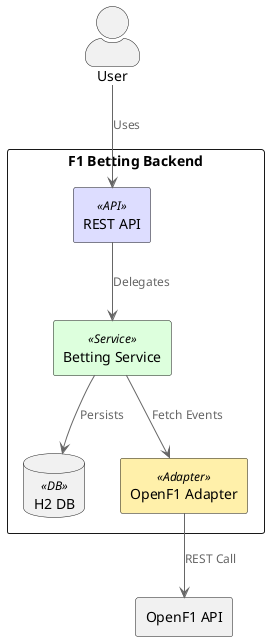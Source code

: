 @startuml
!include <C4/C4_Context>
skinparam rectangle {
  BackgroundColor<<API>> #DDDDFF
  BackgroundColor<<Service>> #DDFFDD
  BackgroundColor<<DB>> #FFDDDD
  BackgroundColor<<Adapter>> #FFF0AA
}

actor User

rectangle "F1 Betting Backend" {
  rectangle "REST API" <<API>> as WebAPI
  rectangle "Betting Service" <<Service>> as Service
  database "H2 DB" <<DB>> as DB
  rectangle "OpenF1 Adapter" <<Adapter>> as Adapter
}

rectangle "OpenF1 API" as OpenF1

User --> WebAPI : Uses
WebAPI --> Service : Delegates
Service --> DB : Persists
Service --> Adapter : Fetch Events
Adapter --> OpenF1 : REST Call
@enduml
